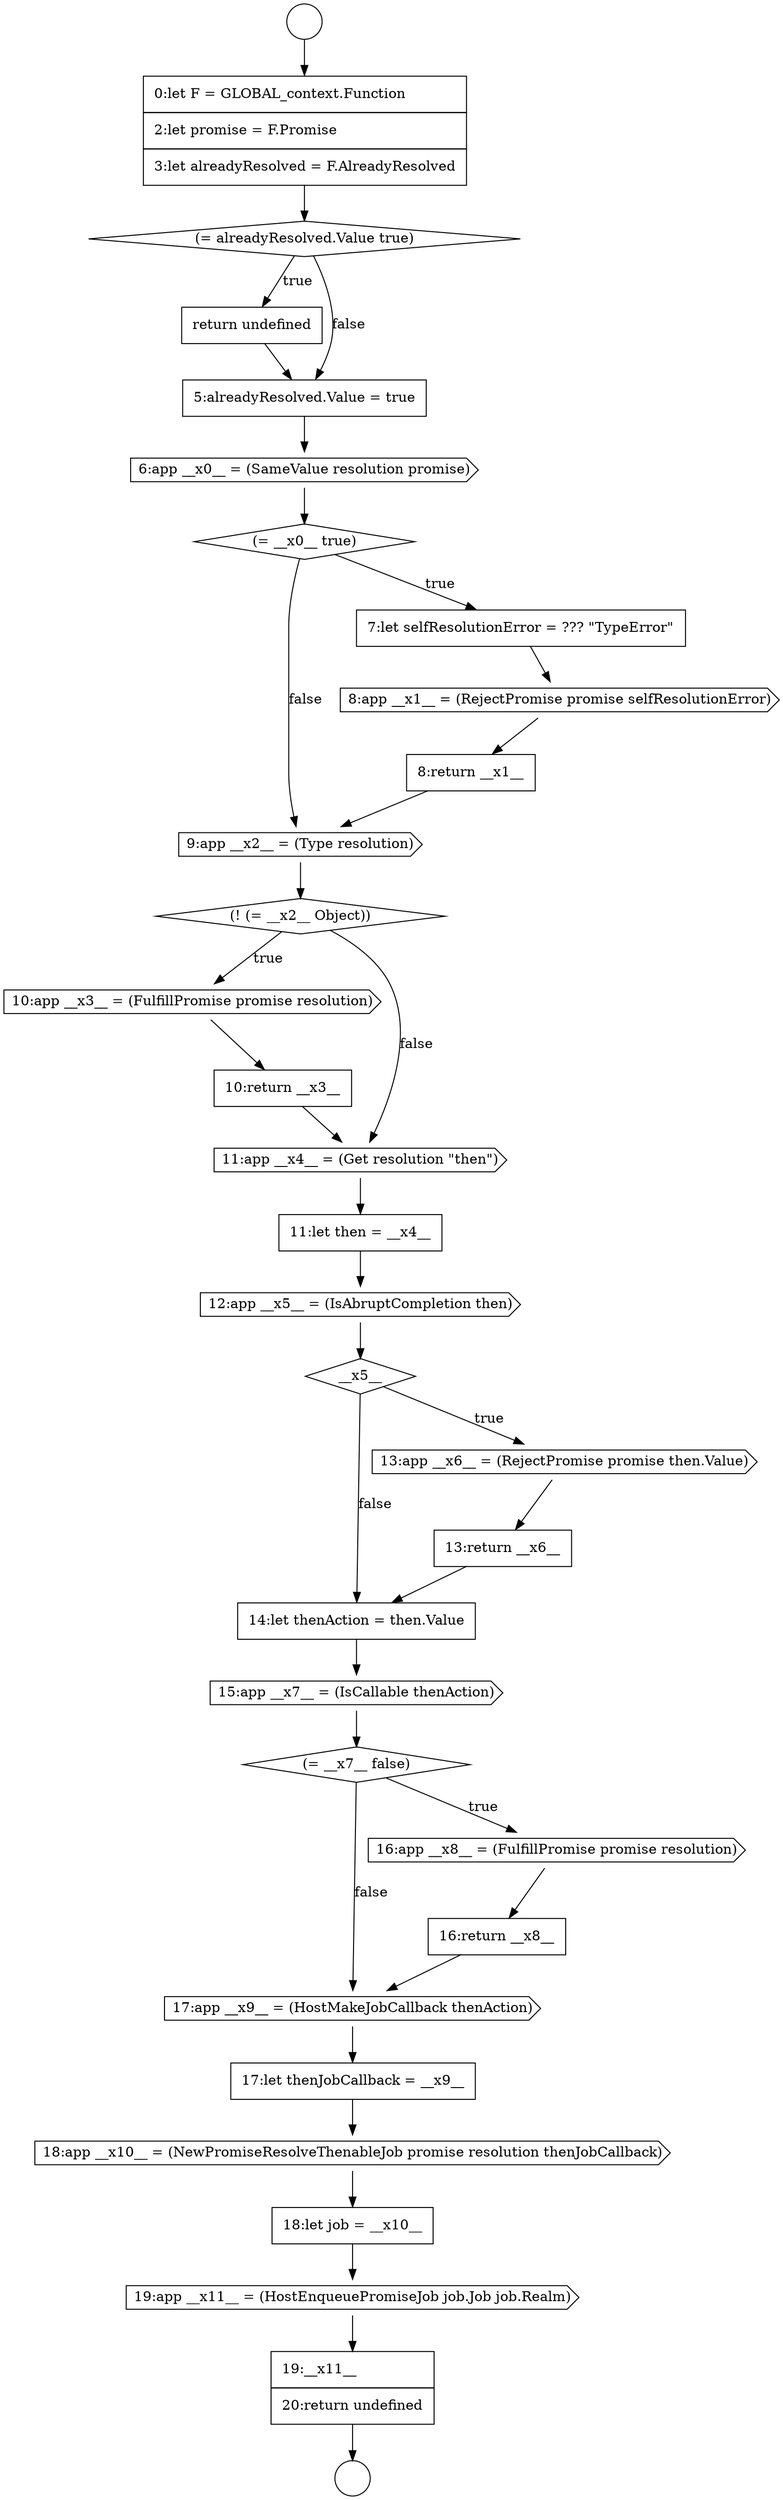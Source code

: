 digraph {
  node18610 [shape=none, margin=0, label=<<font color="black">
    <table border="0" cellborder="1" cellspacing="0" cellpadding="10">
      <tr><td align="left">18:let job = __x10__</td></tr>
    </table>
  </font>> color="black" fillcolor="white" style=filled]
  node18603 [shape=cds, label=<<font color="black">15:app __x7__ = (IsCallable thenAction)</font>> color="black" fillcolor="white" style=filled]
  node18585 [shape=none, margin=0, label=<<font color="black">
    <table border="0" cellborder="1" cellspacing="0" cellpadding="10">
      <tr><td align="left">return undefined</td></tr>
    </table>
  </font>> color="black" fillcolor="white" style=filled]
  node18582 [shape=circle label=" " color="black" fillcolor="white" style=filled]
  node18586 [shape=none, margin=0, label=<<font color="black">
    <table border="0" cellborder="1" cellspacing="0" cellpadding="10">
      <tr><td align="left">5:alreadyResolved.Value = true</td></tr>
    </table>
  </font>> color="black" fillcolor="white" style=filled]
  node18601 [shape=none, margin=0, label=<<font color="black">
    <table border="0" cellborder="1" cellspacing="0" cellpadding="10">
      <tr><td align="left">13:return __x6__</td></tr>
    </table>
  </font>> color="black" fillcolor="white" style=filled]
  node18594 [shape=cds, label=<<font color="black">10:app __x3__ = (FulfillPromise promise resolution)</font>> color="black" fillcolor="white" style=filled]
  node18590 [shape=cds, label=<<font color="black">8:app __x1__ = (RejectPromise promise selfResolutionError)</font>> color="black" fillcolor="white" style=filled]
  node18602 [shape=none, margin=0, label=<<font color="black">
    <table border="0" cellborder="1" cellspacing="0" cellpadding="10">
      <tr><td align="left">14:let thenAction = then.Value</td></tr>
    </table>
  </font>> color="black" fillcolor="white" style=filled]
  node18593 [shape=diamond, label=<<font color="black">(! (= __x2__ Object))</font>> color="black" fillcolor="white" style=filled]
  node18592 [shape=cds, label=<<font color="black">9:app __x2__ = (Type resolution)</font>> color="black" fillcolor="white" style=filled]
  node18597 [shape=none, margin=0, label=<<font color="black">
    <table border="0" cellborder="1" cellspacing="0" cellpadding="10">
      <tr><td align="left">11:let then = __x4__</td></tr>
    </table>
  </font>> color="black" fillcolor="white" style=filled]
  node18595 [shape=none, margin=0, label=<<font color="black">
    <table border="0" cellborder="1" cellspacing="0" cellpadding="10">
      <tr><td align="left">10:return __x3__</td></tr>
    </table>
  </font>> color="black" fillcolor="white" style=filled]
  node18604 [shape=diamond, label=<<font color="black">(= __x7__ false)</font>> color="black" fillcolor="white" style=filled]
  node18607 [shape=cds, label=<<font color="black">17:app __x9__ = (HostMakeJobCallback thenAction)</font>> color="black" fillcolor="white" style=filled]
  node18609 [shape=cds, label=<<font color="black">18:app __x10__ = (NewPromiseResolveThenableJob promise resolution thenJobCallback)</font>> color="black" fillcolor="white" style=filled]
  node18600 [shape=cds, label=<<font color="black">13:app __x6__ = (RejectPromise promise then.Value)</font>> color="black" fillcolor="white" style=filled]
  node18589 [shape=none, margin=0, label=<<font color="black">
    <table border="0" cellborder="1" cellspacing="0" cellpadding="10">
      <tr><td align="left">7:let selfResolutionError = ??? &quot;TypeError&quot;</td></tr>
    </table>
  </font>> color="black" fillcolor="white" style=filled]
  node18608 [shape=none, margin=0, label=<<font color="black">
    <table border="0" cellborder="1" cellspacing="0" cellpadding="10">
      <tr><td align="left">17:let thenJobCallback = __x9__</td></tr>
    </table>
  </font>> color="black" fillcolor="white" style=filled]
  node18581 [shape=circle label=" " color="black" fillcolor="white" style=filled]
  node18612 [shape=none, margin=0, label=<<font color="black">
    <table border="0" cellborder="1" cellspacing="0" cellpadding="10">
      <tr><td align="left">19:__x11__</td></tr>
      <tr><td align="left">20:return undefined</td></tr>
    </table>
  </font>> color="black" fillcolor="white" style=filled]
  node18599 [shape=diamond, label=<<font color="black">__x5__</font>> color="black" fillcolor="white" style=filled]
  node18584 [shape=diamond, label=<<font color="black">(= alreadyResolved.Value true)</font>> color="black" fillcolor="white" style=filled]
  node18605 [shape=cds, label=<<font color="black">16:app __x8__ = (FulfillPromise promise resolution)</font>> color="black" fillcolor="white" style=filled]
  node18588 [shape=diamond, label=<<font color="black">(= __x0__ true)</font>> color="black" fillcolor="white" style=filled]
  node18591 [shape=none, margin=0, label=<<font color="black">
    <table border="0" cellborder="1" cellspacing="0" cellpadding="10">
      <tr><td align="left">8:return __x1__</td></tr>
    </table>
  </font>> color="black" fillcolor="white" style=filled]
  node18611 [shape=cds, label=<<font color="black">19:app __x11__ = (HostEnqueuePromiseJob job.Job job.Realm)</font>> color="black" fillcolor="white" style=filled]
  node18598 [shape=cds, label=<<font color="black">12:app __x5__ = (IsAbruptCompletion then)</font>> color="black" fillcolor="white" style=filled]
  node18596 [shape=cds, label=<<font color="black">11:app __x4__ = (Get resolution &quot;then&quot;)</font>> color="black" fillcolor="white" style=filled]
  node18583 [shape=none, margin=0, label=<<font color="black">
    <table border="0" cellborder="1" cellspacing="0" cellpadding="10">
      <tr><td align="left">0:let F = GLOBAL_context.Function</td></tr>
      <tr><td align="left">2:let promise = F.Promise</td></tr>
      <tr><td align="left">3:let alreadyResolved = F.AlreadyResolved</td></tr>
    </table>
  </font>> color="black" fillcolor="white" style=filled]
  node18606 [shape=none, margin=0, label=<<font color="black">
    <table border="0" cellborder="1" cellspacing="0" cellpadding="10">
      <tr><td align="left">16:return __x8__</td></tr>
    </table>
  </font>> color="black" fillcolor="white" style=filled]
  node18587 [shape=cds, label=<<font color="black">6:app __x0__ = (SameValue resolution promise)</font>> color="black" fillcolor="white" style=filled]
  node18610 -> node18611 [ color="black"]
  node18596 -> node18597 [ color="black"]
  node18607 -> node18608 [ color="black"]
  node18587 -> node18588 [ color="black"]
  node18595 -> node18596 [ color="black"]
  node18604 -> node18605 [label=<<font color="black">true</font>> color="black"]
  node18604 -> node18607 [label=<<font color="black">false</font>> color="black"]
  node18611 -> node18612 [ color="black"]
  node18597 -> node18598 [ color="black"]
  node18590 -> node18591 [ color="black"]
  node18601 -> node18602 [ color="black"]
  node18609 -> node18610 [ color="black"]
  node18584 -> node18585 [label=<<font color="black">true</font>> color="black"]
  node18584 -> node18586 [label=<<font color="black">false</font>> color="black"]
  node18583 -> node18584 [ color="black"]
  node18603 -> node18604 [ color="black"]
  node18588 -> node18589 [label=<<font color="black">true</font>> color="black"]
  node18588 -> node18592 [label=<<font color="black">false</font>> color="black"]
  node18600 -> node18601 [ color="black"]
  node18592 -> node18593 [ color="black"]
  node18602 -> node18603 [ color="black"]
  node18598 -> node18599 [ color="black"]
  node18589 -> node18590 [ color="black"]
  node18581 -> node18583 [ color="black"]
  node18606 -> node18607 [ color="black"]
  node18594 -> node18595 [ color="black"]
  node18585 -> node18586 [ color="black"]
  node18612 -> node18582 [ color="black"]
  node18593 -> node18594 [label=<<font color="black">true</font>> color="black"]
  node18593 -> node18596 [label=<<font color="black">false</font>> color="black"]
  node18608 -> node18609 [ color="black"]
  node18599 -> node18600 [label=<<font color="black">true</font>> color="black"]
  node18599 -> node18602 [label=<<font color="black">false</font>> color="black"]
  node18605 -> node18606 [ color="black"]
  node18586 -> node18587 [ color="black"]
  node18591 -> node18592 [ color="black"]
}
